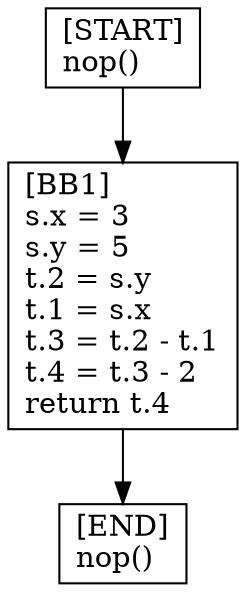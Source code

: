 digraph {
  node [shape=box]
  END [label="[END]\lnop()\l"];
  START [label="[START]\lnop()\l"];
  BB1 [label="[BB1]\ls.x = 3\ls.y = 5\lt.2 = s.y\lt.1 = s.x\lt.3 = t.2 - t.1\lt.4 = t.3 - 2\lreturn t.4\l"];
  START -> BB1;
  BB1 -> END;
}
